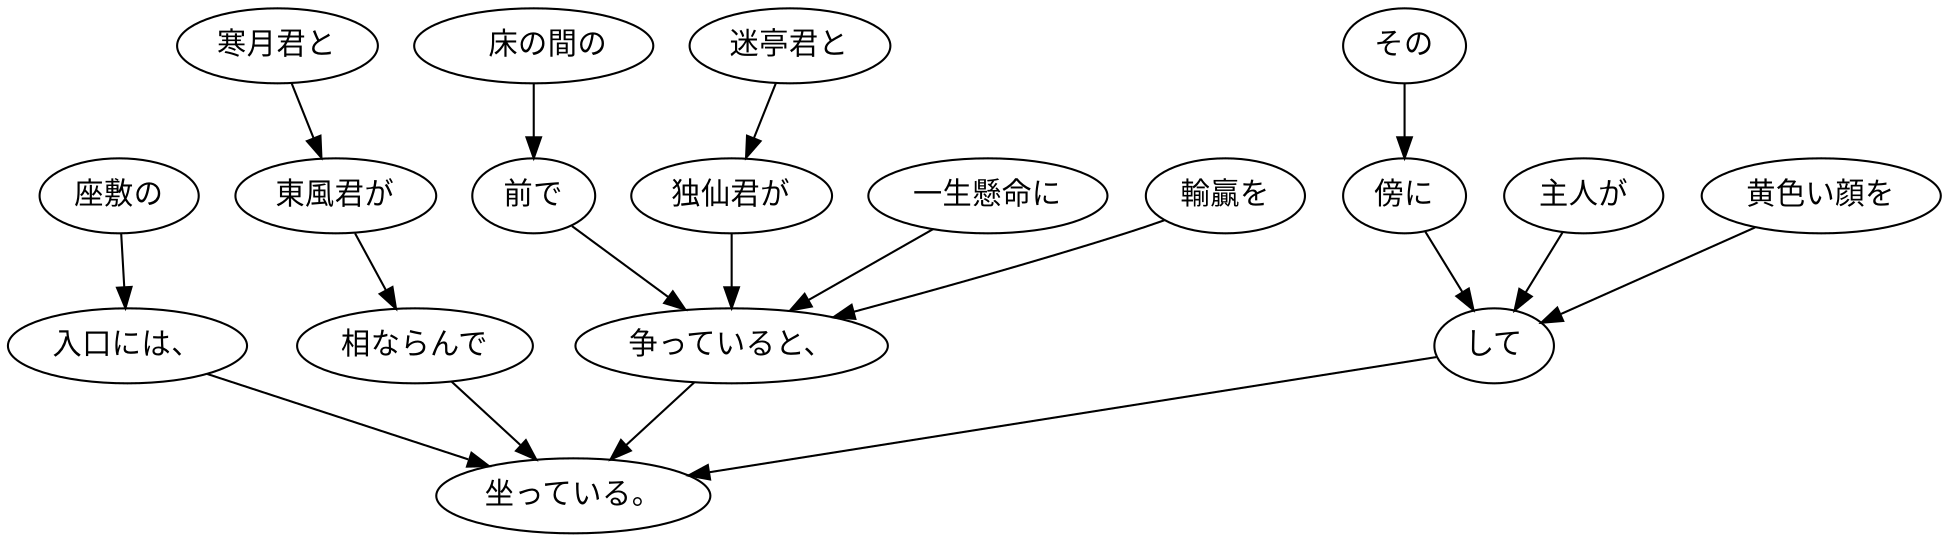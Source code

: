 digraph graph7683 {
	node0 [label="　床の間の"];
	node1 [label="前で"];
	node2 [label="迷亭君と"];
	node3 [label="独仙君が"];
	node4 [label="一生懸命に"];
	node5 [label="輸贏を"];
	node6 [label="争っていると、"];
	node7 [label="座敷の"];
	node8 [label="入口には、"];
	node9 [label="寒月君と"];
	node10 [label="東風君が"];
	node11 [label="相ならんで"];
	node12 [label="その"];
	node13 [label="傍に"];
	node14 [label="主人が"];
	node15 [label="黄色い顔を"];
	node16 [label="して"];
	node17 [label="坐っている。"];
	node0 -> node1;
	node1 -> node6;
	node2 -> node3;
	node3 -> node6;
	node4 -> node6;
	node5 -> node6;
	node6 -> node17;
	node7 -> node8;
	node8 -> node17;
	node9 -> node10;
	node10 -> node11;
	node11 -> node17;
	node12 -> node13;
	node13 -> node16;
	node14 -> node16;
	node15 -> node16;
	node16 -> node17;
}

